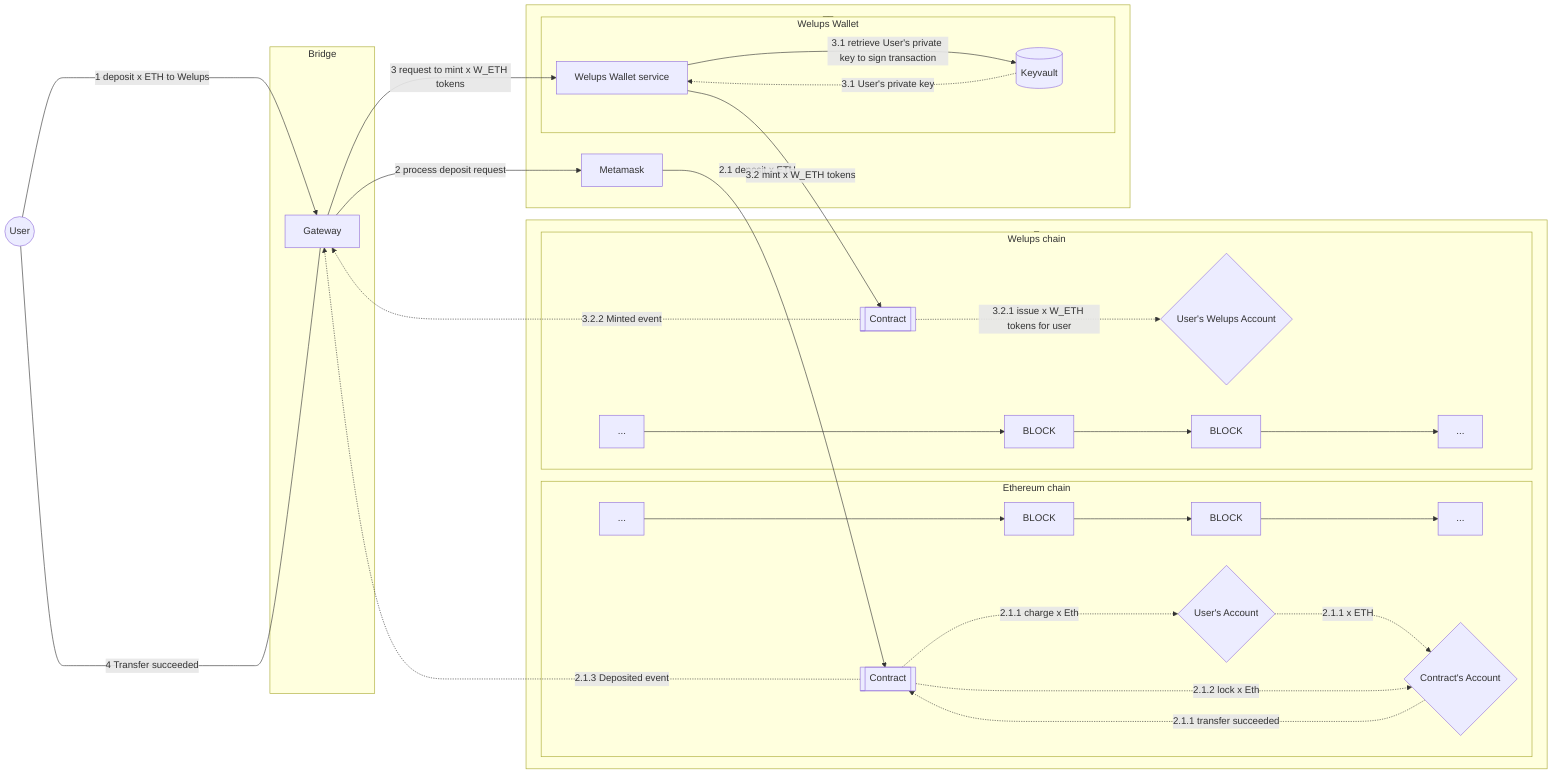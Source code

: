 graph LR
    User((User))
    subgraph BRD [Bridge]

    G[Gateway]

    end
    subgraph _

    subgraph ETH [Ethereum chain]
     Head1[...]--->A1[BLOCK]-->B1[BLOCK]--->Tail1[...]
     C1[[Contract]]
     W1{User's Account}
     W2{Contract's Account}
    end

    subgraph WEL [Welups chain]
     C2[[Contract]]
     W3{User's Welups Account}
     Head2[...]--->A2[BLOCK]-->B2[BLOCK]--->Tail2[...]
    end
    end
    subgraph __
     MM[Metamask]
     subgraph WWS[Welups Wallet]
       WW[Welups Wallet service]
       DB[(Keyvault)]
     end
    end


User-----> |1 deposit x ETH to Welups|G
G -- 2 process deposit request --> MM
MM-- 2.1 deposit x ETH -->C1
C1-..->|2.1.1 charge x Eth|W1
W1-..->|2.1.1 x ETH|W2
W2-..->|2.1.1 transfer succeeded|C1
C1-..->|2.1.2 lock x Eth|W2
C1-..->|2.1.3 Deposited event|G

G-- 3 request to mint x W_ETH tokens --> WW
WW-- 3.1 retrieve User's private key to sign transaction --> DB
DB-..->|3.1 User's private key| WW
WW-- 3.2 mint x W_ETH tokens --> C2
C2-..->|3.2.1 issue x W_ETH tokens for user| W3
C2-..->|3.2.2 Minted event|G
User<----|4 Transfer succeeded|G